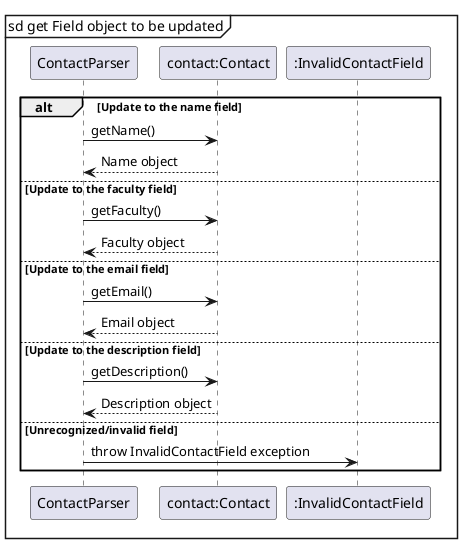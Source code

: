 @startuml
mainframe sd get Field object to be updated
alt Update to the name field
    "ContactParser" -> "contact:Contact" : getName()
    "contact:Contact" --> "ContactParser" : Name object
else Update to the faculty field
    "ContactParser" -> "contact:Contact" : getFaculty()
    "contact:Contact" --> "ContactParser" : Faculty object
else Update to the email field
    "ContactParser" -> "contact:Contact" : getEmail()
    "contact:Contact" --> "ContactParser" : Email object
else Update to the description field
    "ContactParser" -> "contact:Contact" : getDescription()
    "contact:Contact" --> "ContactParser" : Description object
else Unrecognized/invalid field
    "ContactParser" -> ":InvalidContactField" : throw InvalidContactField exception
end
@enduml